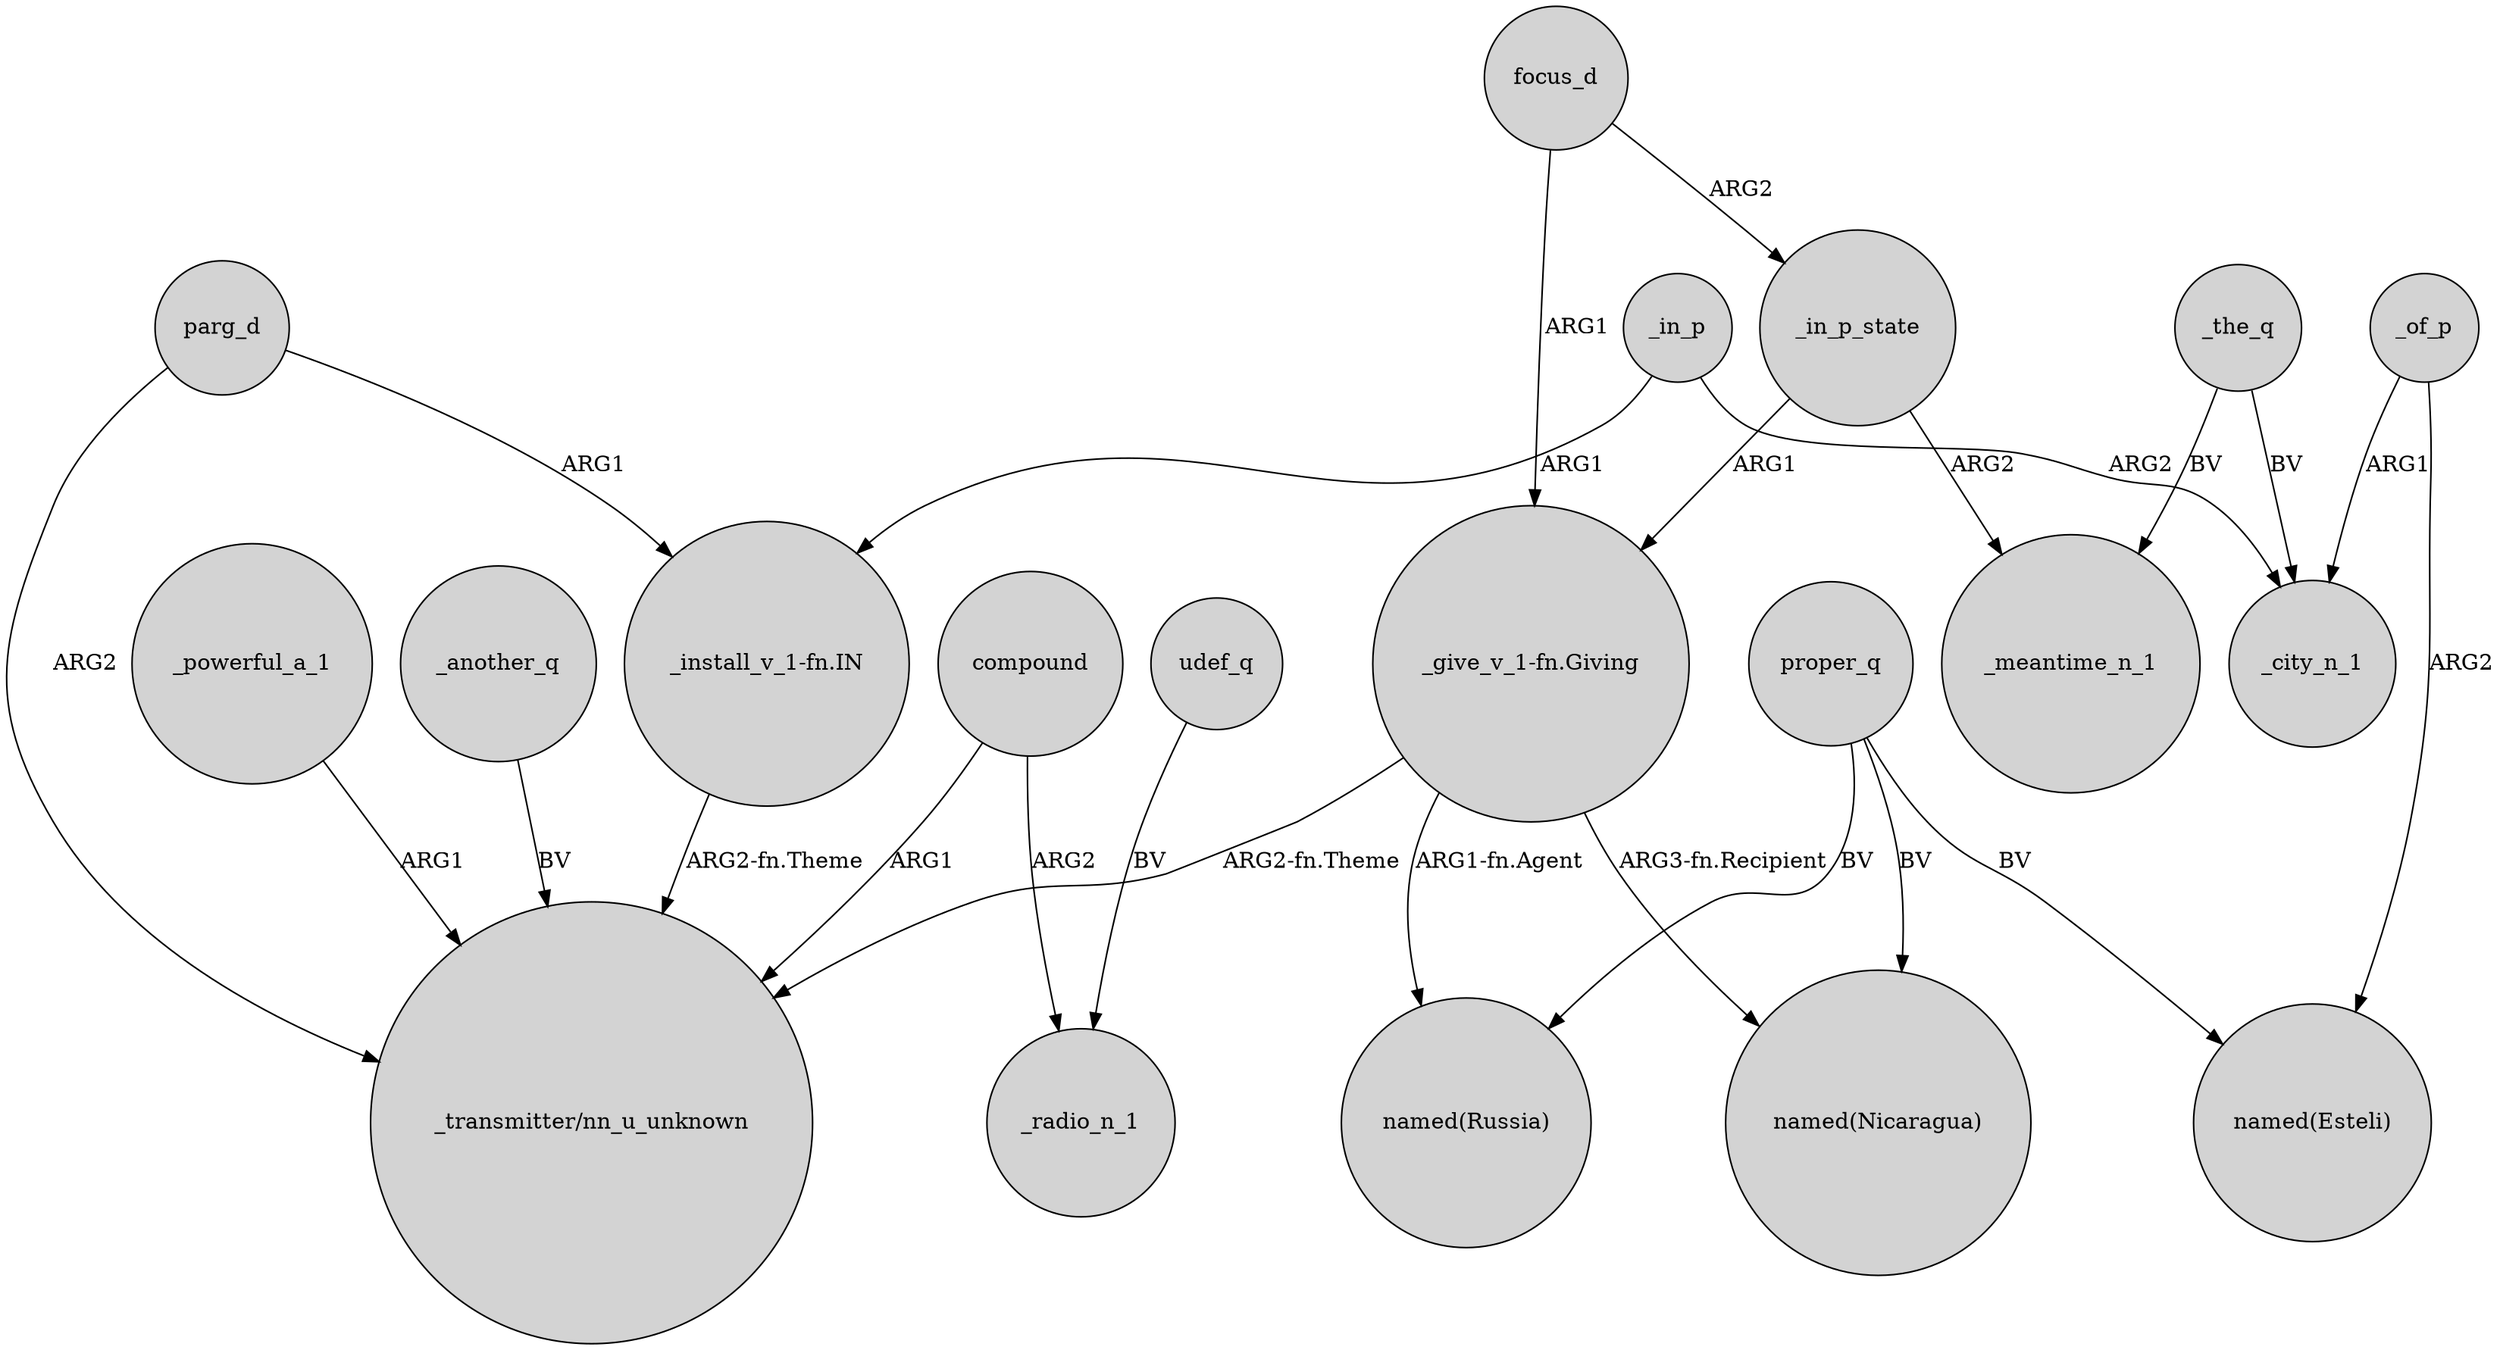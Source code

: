 digraph {
	node [shape=circle style=filled]
	parg_d -> "_install_v_1-fn.IN" [label=ARG1]
	_in_p -> "_install_v_1-fn.IN" [label=ARG1]
	focus_d -> _in_p_state [label=ARG2]
	_the_q -> _meantime_n_1 [label=BV]
	compound -> "_transmitter/nn_u_unknown" [label=ARG1]
	udef_q -> _radio_n_1 [label=BV]
	_of_p -> _city_n_1 [label=ARG1]
	_in_p_state -> _meantime_n_1 [label=ARG2]
	"_give_v_1-fn.Giving" -> "named(Nicaragua)" [label="ARG3-fn.Recipient"]
	"_give_v_1-fn.Giving" -> "named(Russia)" [label="ARG1-fn.Agent"]
	_in_p -> _city_n_1 [label=ARG2]
	proper_q -> "named(Russia)" [label=BV]
	focus_d -> "_give_v_1-fn.Giving" [label=ARG1]
	"_install_v_1-fn.IN" -> "_transmitter/nn_u_unknown" [label="ARG2-fn.Theme"]
	parg_d -> "_transmitter/nn_u_unknown" [label=ARG2]
	_of_p -> "named(Esteli)" [label=ARG2]
	_the_q -> _city_n_1 [label=BV]
	compound -> _radio_n_1 [label=ARG2]
	_powerful_a_1 -> "_transmitter/nn_u_unknown" [label=ARG1]
	proper_q -> "named(Nicaragua)" [label=BV]
	"_give_v_1-fn.Giving" -> "_transmitter/nn_u_unknown" [label="ARG2-fn.Theme"]
	_in_p_state -> "_give_v_1-fn.Giving" [label=ARG1]
	proper_q -> "named(Esteli)" [label=BV]
	_another_q -> "_transmitter/nn_u_unknown" [label=BV]
}
